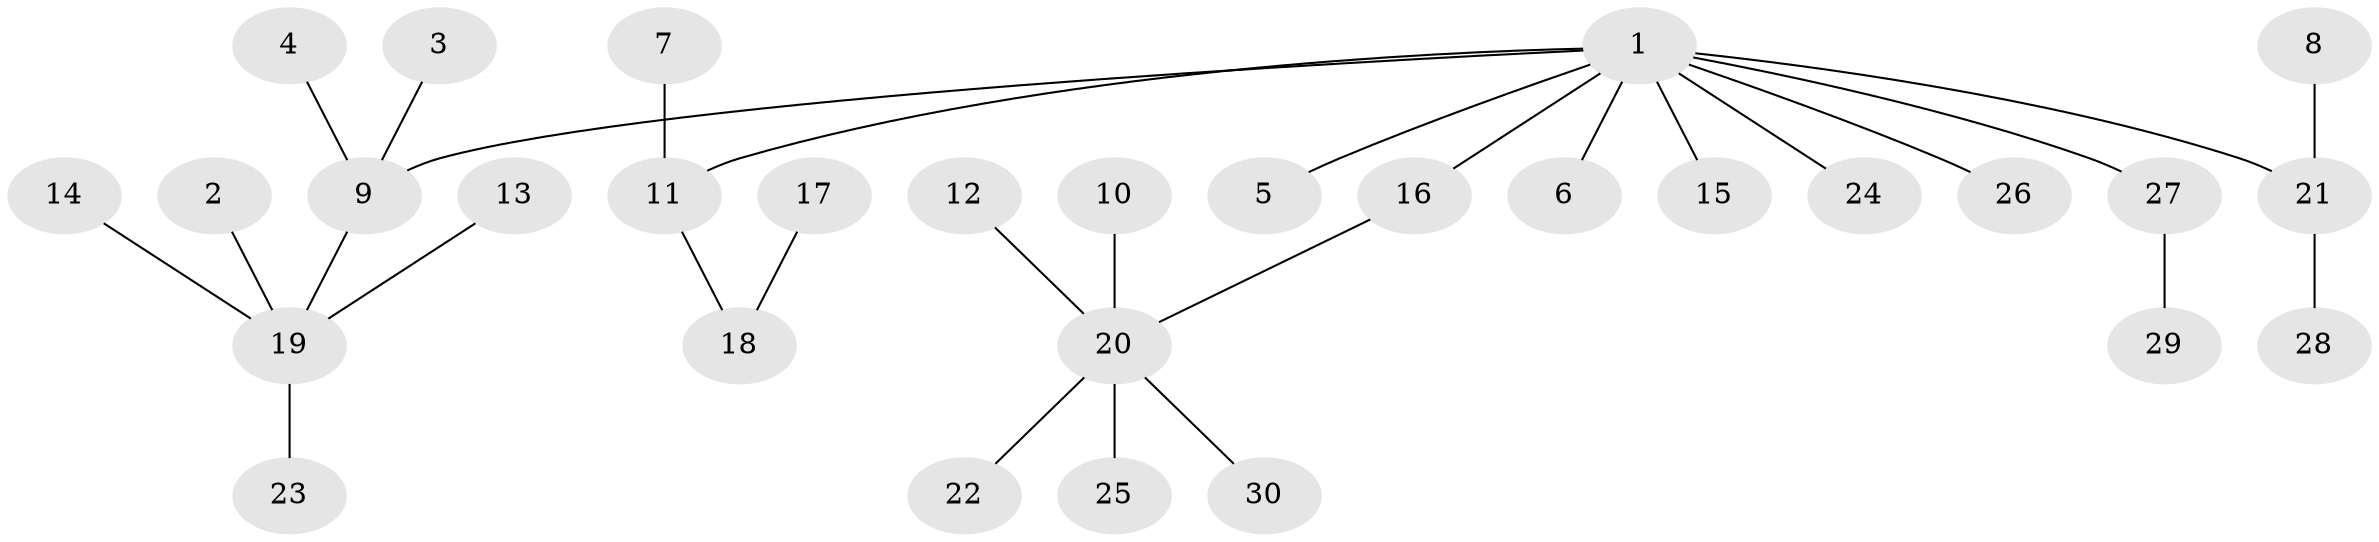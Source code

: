 // original degree distribution, {6: 0.016666666666666666, 4: 0.03333333333333333, 3: 0.16666666666666666, 5: 0.05, 2: 0.25, 1: 0.48333333333333334}
// Generated by graph-tools (version 1.1) at 2025/26/03/09/25 03:26:27]
// undirected, 30 vertices, 29 edges
graph export_dot {
graph [start="1"]
  node [color=gray90,style=filled];
  1;
  2;
  3;
  4;
  5;
  6;
  7;
  8;
  9;
  10;
  11;
  12;
  13;
  14;
  15;
  16;
  17;
  18;
  19;
  20;
  21;
  22;
  23;
  24;
  25;
  26;
  27;
  28;
  29;
  30;
  1 -- 5 [weight=1.0];
  1 -- 6 [weight=1.0];
  1 -- 9 [weight=1.0];
  1 -- 11 [weight=1.0];
  1 -- 15 [weight=1.0];
  1 -- 16 [weight=1.0];
  1 -- 21 [weight=1.0];
  1 -- 24 [weight=1.0];
  1 -- 26 [weight=1.0];
  1 -- 27 [weight=1.0];
  2 -- 19 [weight=1.0];
  3 -- 9 [weight=1.0];
  4 -- 9 [weight=1.0];
  7 -- 11 [weight=1.0];
  8 -- 21 [weight=1.0];
  9 -- 19 [weight=1.0];
  10 -- 20 [weight=1.0];
  11 -- 18 [weight=1.0];
  12 -- 20 [weight=1.0];
  13 -- 19 [weight=1.0];
  14 -- 19 [weight=1.0];
  16 -- 20 [weight=1.0];
  17 -- 18 [weight=1.0];
  19 -- 23 [weight=1.0];
  20 -- 22 [weight=1.0];
  20 -- 25 [weight=1.0];
  20 -- 30 [weight=1.0];
  21 -- 28 [weight=1.0];
  27 -- 29 [weight=1.0];
}

